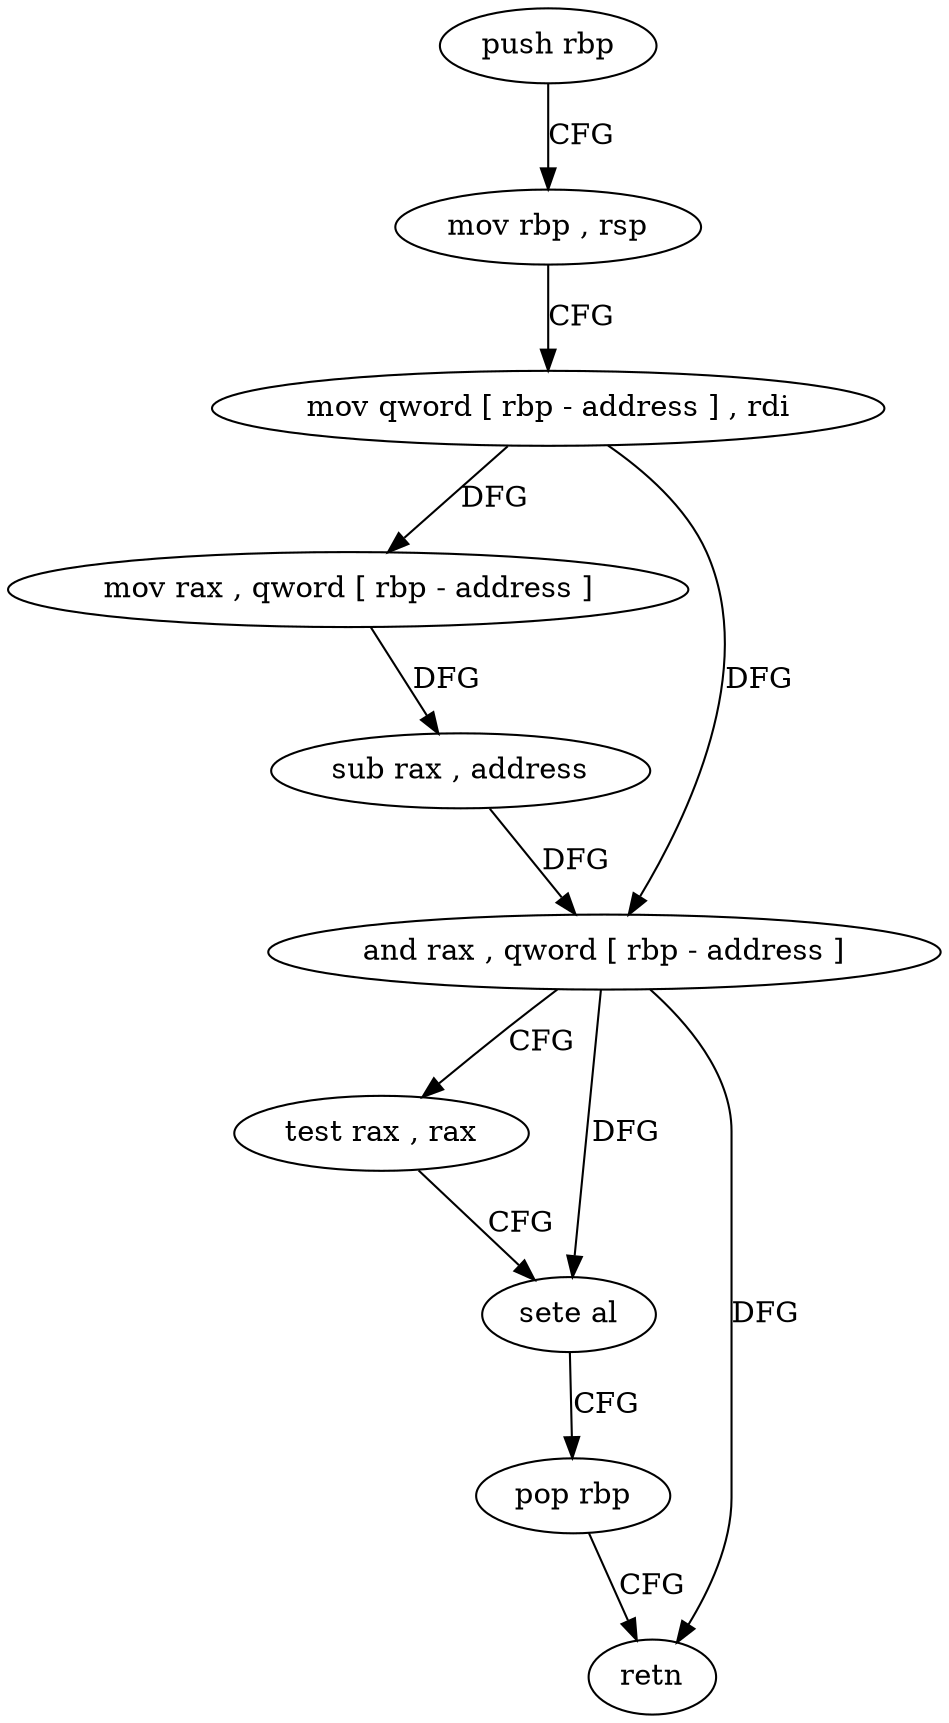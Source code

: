 digraph "func" {
"4492951" [label = "push rbp" ]
"4492952" [label = "mov rbp , rsp" ]
"4492955" [label = "mov qword [ rbp - address ] , rdi" ]
"4492959" [label = "mov rax , qword [ rbp - address ]" ]
"4492963" [label = "sub rax , address" ]
"4492967" [label = "and rax , qword [ rbp - address ]" ]
"4492971" [label = "test rax , rax" ]
"4492974" [label = "sete al" ]
"4492977" [label = "pop rbp" ]
"4492978" [label = "retn" ]
"4492951" -> "4492952" [ label = "CFG" ]
"4492952" -> "4492955" [ label = "CFG" ]
"4492955" -> "4492959" [ label = "DFG" ]
"4492955" -> "4492967" [ label = "DFG" ]
"4492959" -> "4492963" [ label = "DFG" ]
"4492963" -> "4492967" [ label = "DFG" ]
"4492967" -> "4492971" [ label = "CFG" ]
"4492967" -> "4492974" [ label = "DFG" ]
"4492967" -> "4492978" [ label = "DFG" ]
"4492971" -> "4492974" [ label = "CFG" ]
"4492974" -> "4492977" [ label = "CFG" ]
"4492977" -> "4492978" [ label = "CFG" ]
}

